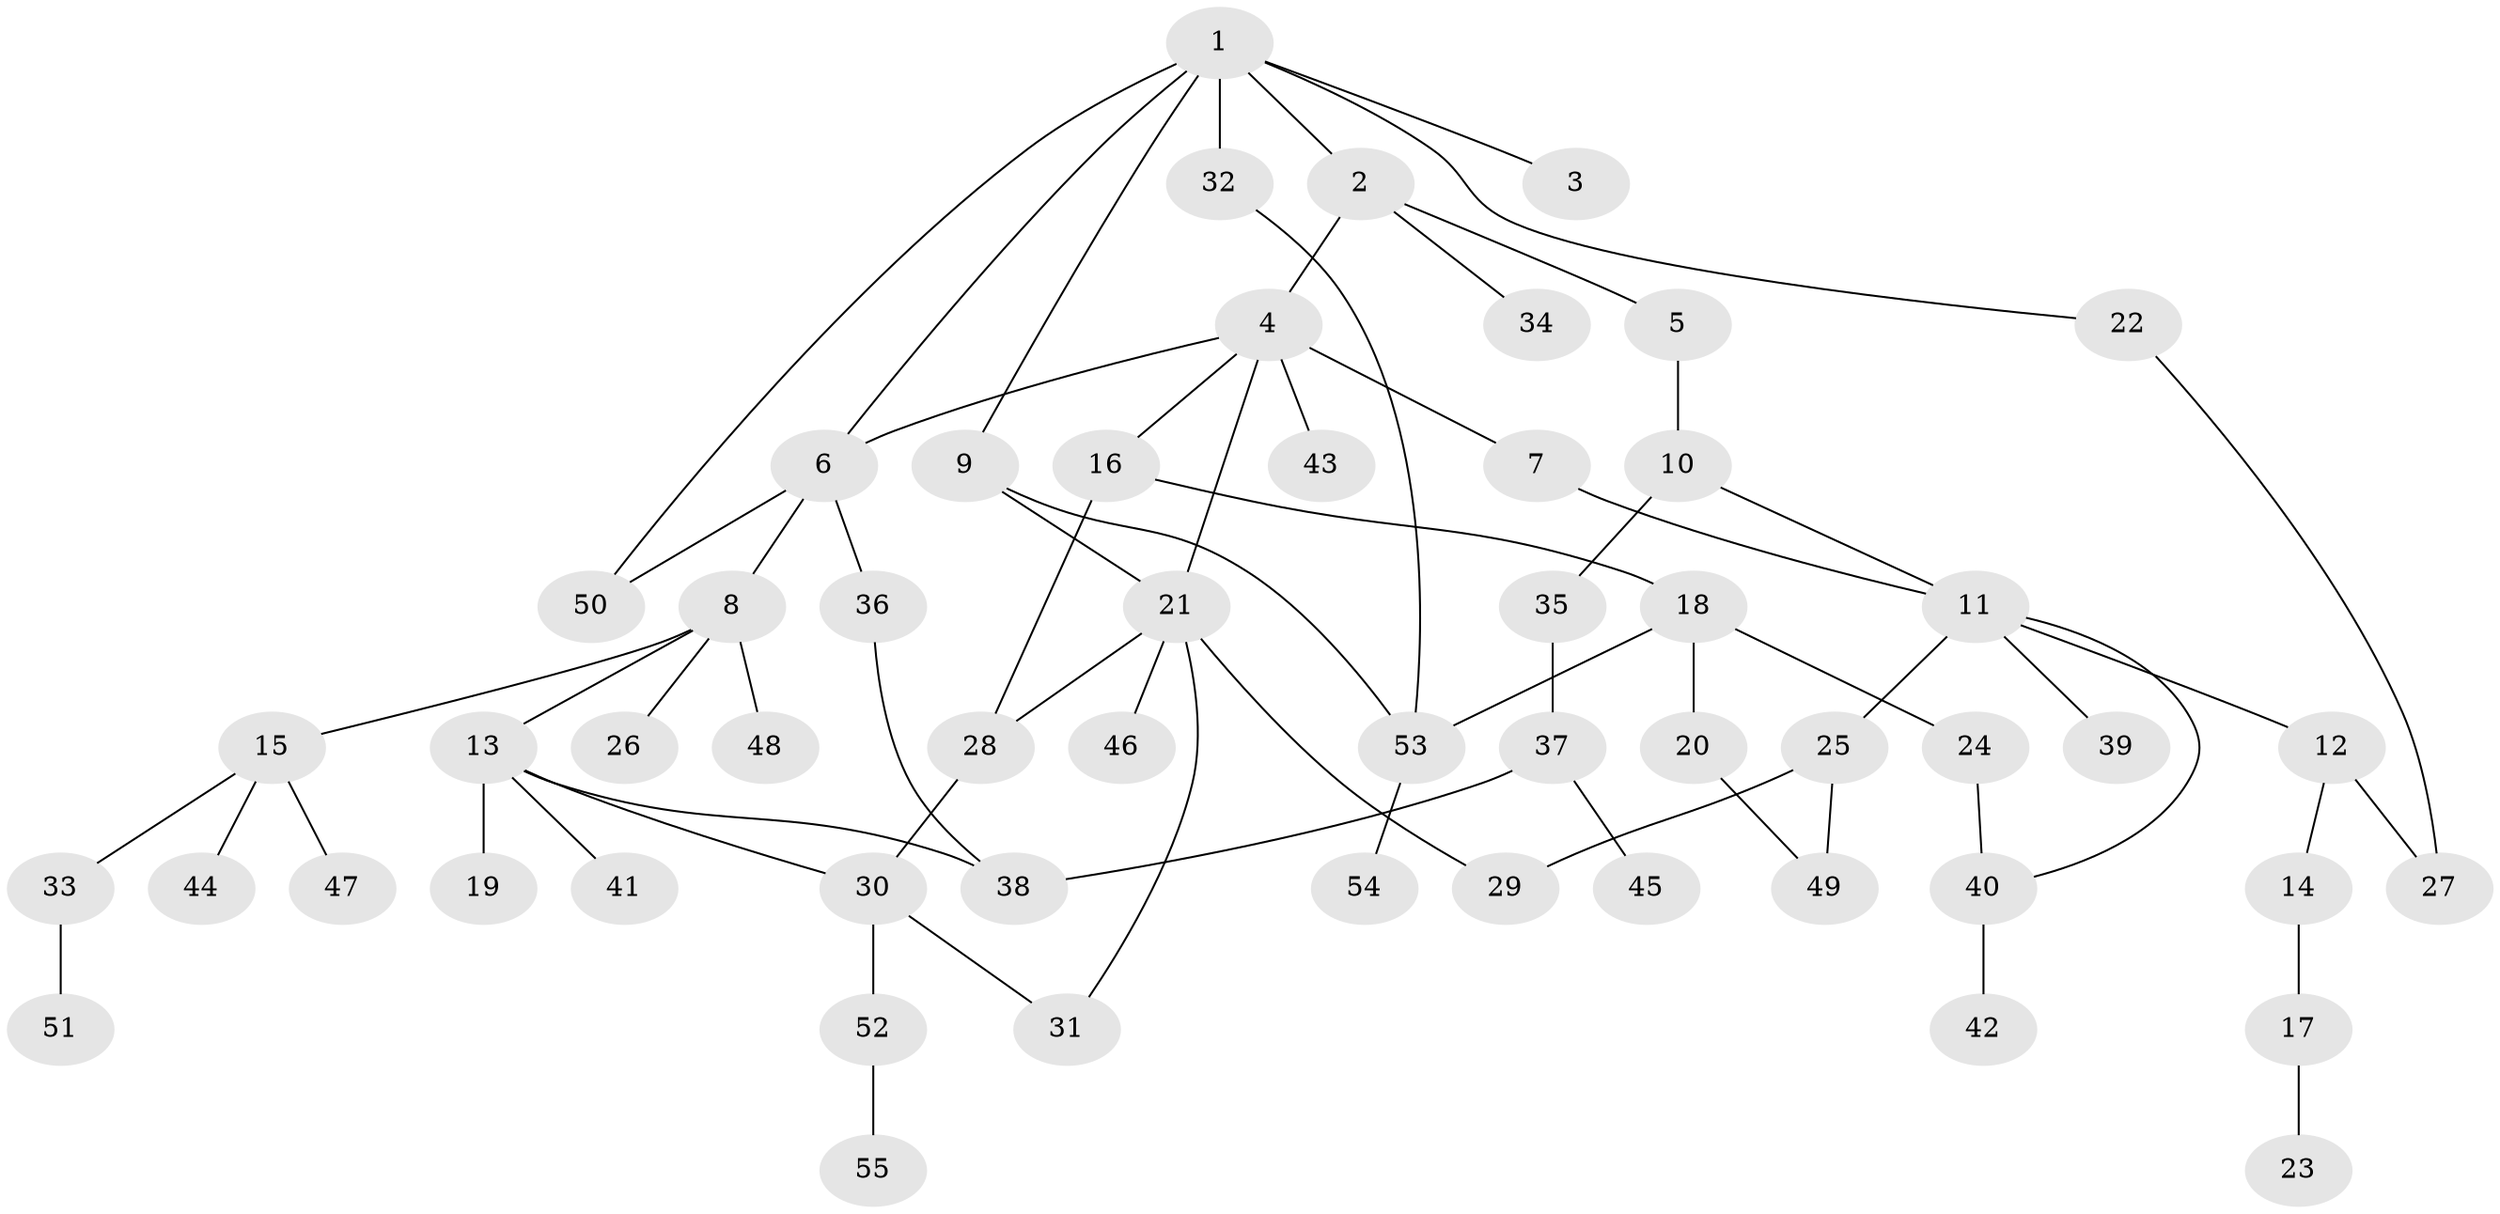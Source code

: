 // Generated by graph-tools (version 1.1) at 2025/34/03/09/25 02:34:27]
// undirected, 55 vertices, 69 edges
graph export_dot {
graph [start="1"]
  node [color=gray90,style=filled];
  1;
  2;
  3;
  4;
  5;
  6;
  7;
  8;
  9;
  10;
  11;
  12;
  13;
  14;
  15;
  16;
  17;
  18;
  19;
  20;
  21;
  22;
  23;
  24;
  25;
  26;
  27;
  28;
  29;
  30;
  31;
  32;
  33;
  34;
  35;
  36;
  37;
  38;
  39;
  40;
  41;
  42;
  43;
  44;
  45;
  46;
  47;
  48;
  49;
  50;
  51;
  52;
  53;
  54;
  55;
  1 -- 2;
  1 -- 3;
  1 -- 9;
  1 -- 22;
  1 -- 32;
  1 -- 50;
  1 -- 6;
  2 -- 4;
  2 -- 5;
  2 -- 34;
  4 -- 6;
  4 -- 7;
  4 -- 16;
  4 -- 21;
  4 -- 43;
  5 -- 10;
  6 -- 8;
  6 -- 36;
  6 -- 50;
  7 -- 11;
  8 -- 13;
  8 -- 15;
  8 -- 26;
  8 -- 48;
  9 -- 53;
  9 -- 21;
  10 -- 11;
  10 -- 35;
  11 -- 12;
  11 -- 25;
  11 -- 39;
  11 -- 40;
  12 -- 14;
  12 -- 27;
  13 -- 19;
  13 -- 41;
  13 -- 38;
  13 -- 30;
  14 -- 17;
  15 -- 33;
  15 -- 44;
  15 -- 47;
  16 -- 18;
  16 -- 28;
  17 -- 23;
  18 -- 20;
  18 -- 24;
  18 -- 53;
  20 -- 49;
  21 -- 46;
  21 -- 28;
  21 -- 31;
  21 -- 29;
  22 -- 27;
  24 -- 40;
  25 -- 29;
  25 -- 49;
  28 -- 30;
  30 -- 31;
  30 -- 52;
  32 -- 53;
  33 -- 51;
  35 -- 37;
  36 -- 38;
  37 -- 38;
  37 -- 45;
  40 -- 42;
  52 -- 55;
  53 -- 54;
}
